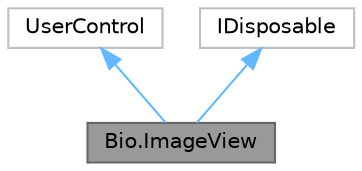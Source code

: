 digraph "Bio.ImageView"
{
 // LATEX_PDF_SIZE
  bgcolor="transparent";
  edge [fontname=Helvetica,fontsize=10,labelfontname=Helvetica,labelfontsize=10];
  node [fontname=Helvetica,fontsize=10,shape=box,height=0.2,width=0.4];
  Node1 [label="Bio.ImageView",height=0.2,width=0.4,color="gray40", fillcolor="grey60", style="filled", fontcolor="black",tooltip=" "];
  Node2 -> Node1 [dir="back",color="steelblue1",style="solid"];
  Node2 [label="UserControl",height=0.2,width=0.4,color="grey75", fillcolor="white", style="filled",tooltip=" "];
  Node3 -> Node1 [dir="back",color="steelblue1",style="solid"];
  Node3 [label="IDisposable",height=0.2,width=0.4,color="grey75", fillcolor="white", style="filled",tooltip=" "];
}
